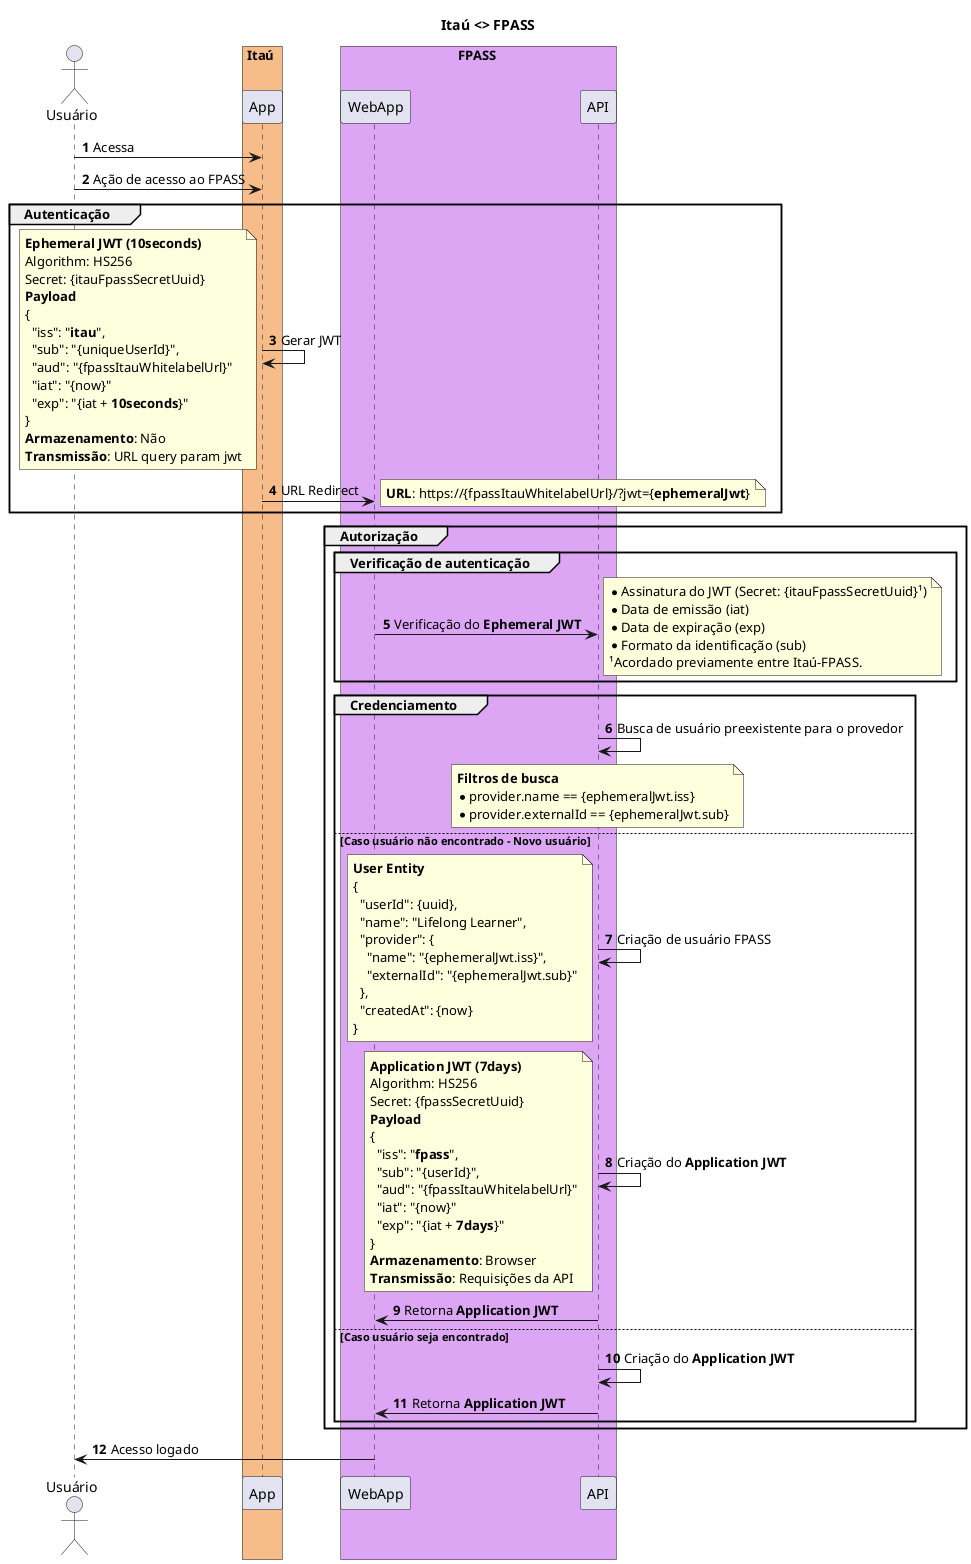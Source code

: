 @startuml Itau
title "Itaú <> FPASS"
autonumber
skinparam MaxAsciiMessageLength 100

actor Usuário as User

box Itaú #ec700175
participant App as ItauApp
end box
box FPASS #b43de775
participant WebApp as FpassWebApp
participant API as FpassAPI
end box

User -> ItauApp: Acessa
User -> ItauApp: Ação de acesso ao FPASS
group Autenticação
  ItauApp -> ItauApp: Gerar JWT
  note left
  **Ephemeral JWT (10seconds)**
  Algorithm: HS256
  Secret: {itauFpassSecretUuid}
  **Payload**
  {
    "iss": "**itau**",
    "sub": "{uniqueUserId}",
    "aud": "{fpassItauWhitelabelUrl}"
    "iat": "{now}"
    "exp": "{iat + **10seconds**}"
  }
  **Armazenamento**: Não
  **Transmissão**: URL query param jwt
  end note
  ItauApp -> FpassWebApp: URL Redirect
  note right
  **URL**: https://{fpassItauWhitelabelUrl}/?jwt={**ephemeralJwt**}
  end note
end

group Autorização

  group Verificação de autenticação
    FpassWebApp -> FpassAPI: Verificação do **Ephemeral JWT**
    note right
    * Assinatura do JWT (Secret: {itauFpassSecretUuid}¹)
    * Data de emissão (iat)
    * Data de expiração (exp)
    * Formato da identificação (sub)
    ¹Acordado previamente entre Itaú-FPASS.
    end note
  end

  group Credenciamento
    FpassAPI -> FpassAPI: Busca de usuário preexistente para o provedor
    note over FpassAPI
    **Filtros de busca**
    * provider.name == {ephemeralJwt.iss}
    * provider.externalId == {ephemeralJwt.sub}
    end note
  
  else Caso usuário não encontrado - Novo usuário
  FpassAPI -> FpassAPI: Criação de usuário FPASS
  note left
  **User Entity**
  {
    "userId": {uuid},
    "name": "Lifelong Learner",
    "provider": {
      "name": "{ephemeralJwt.iss}",
      "externalId": "{ephemeralJwt.sub}"
    },
    "createdAt": {now}
  }
  end note
  FpassAPI -> FpassAPI: Criação do **Application JWT**
  note left
  **Application JWT (7days)**
  Algorithm: HS256
  Secret: {fpassSecretUuid}
  **Payload**
  {
    "iss": "**fpass**",
    "sub": "{userId}",
    "aud": "{fpassItauWhitelabelUrl}"
    "iat": "{now}"
    "exp": "{iat + **7days**}"
  }
  **Armazenamento**: Browser
  **Transmissão**: Requisições da API
  end note
  FpassAPI -> FpassWebApp: Retorna **Application JWT**

  else Caso usuário seja encontrado
  FpassAPI -> FpassAPI: Criação do **Application JWT**
  FpassAPI -> FpassWebApp: Retorna **Application JWT**
  end

end

FpassWebApp -> User: Acesso logado 

@enduml